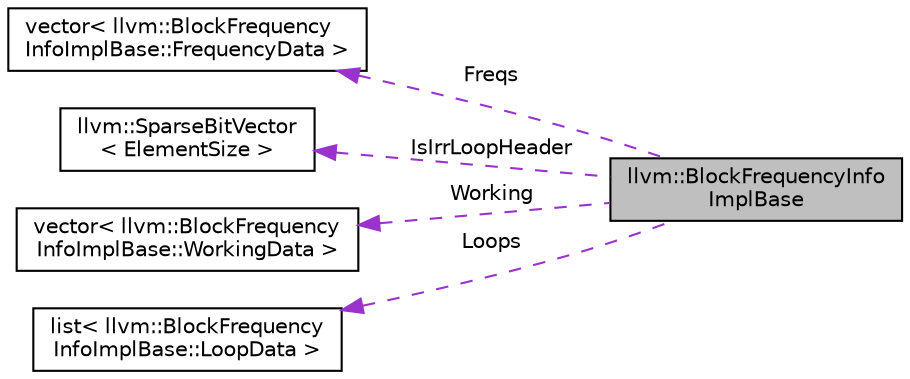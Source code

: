 digraph "llvm::BlockFrequencyInfoImplBase"
{
 // LATEX_PDF_SIZE
  bgcolor="transparent";
  edge [fontname="Helvetica",fontsize="10",labelfontname="Helvetica",labelfontsize="10"];
  node [fontname="Helvetica",fontsize="10",shape="box"];
  rankdir="LR";
  Node1 [label="llvm::BlockFrequencyInfo\lImplBase",height=0.2,width=0.4,color="black", fillcolor="grey75", style="filled", fontcolor="black",tooltip="Base class for BlockFrequencyInfoImpl."];
  Node2 -> Node1 [dir="back",color="darkorchid3",fontsize="10",style="dashed",label=" Freqs" ,fontname="Helvetica"];
  Node2 [label="vector\< llvm::BlockFrequency\lInfoImplBase::FrequencyData \>",height=0.2,width=0.4,color="black",tooltip=" "];
  Node3 -> Node1 [dir="back",color="darkorchid3",fontsize="10",style="dashed",label=" IsIrrLoopHeader" ,fontname="Helvetica"];
  Node3 [label="llvm::SparseBitVector\l\< ElementSize \>",height=0.2,width=0.4,color="black",URL="$classllvm_1_1SparseBitVector.html",tooltip=" "];
  Node4 -> Node1 [dir="back",color="darkorchid3",fontsize="10",style="dashed",label=" Working" ,fontname="Helvetica"];
  Node4 [label="vector\< llvm::BlockFrequency\lInfoImplBase::WorkingData \>",height=0.2,width=0.4,color="black",tooltip=" "];
  Node5 -> Node1 [dir="back",color="darkorchid3",fontsize="10",style="dashed",label=" Loops" ,fontname="Helvetica"];
  Node5 [label="list\< llvm::BlockFrequency\lInfoImplBase::LoopData \>",height=0.2,width=0.4,color="black",tooltip=" "];
}
